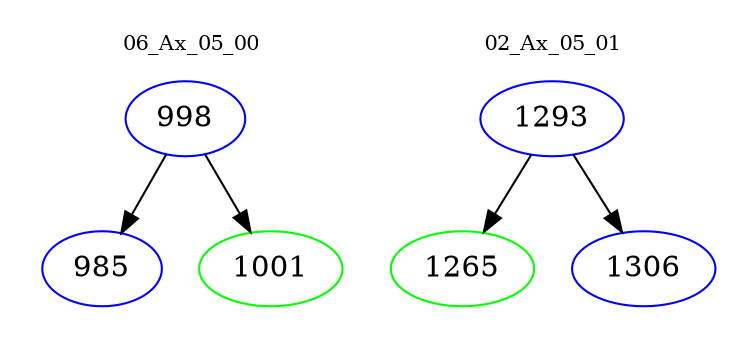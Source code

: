 digraph{
subgraph cluster_0 {
color = white
label = "06_Ax_05_00";
fontsize=10;
T0_998 [label="998", color="blue"]
T0_998 -> T0_985 [color="black"]
T0_985 [label="985", color="blue"]
T0_998 -> T0_1001 [color="black"]
T0_1001 [label="1001", color="green"]
}
subgraph cluster_1 {
color = white
label = "02_Ax_05_01";
fontsize=10;
T1_1293 [label="1293", color="blue"]
T1_1293 -> T1_1265 [color="black"]
T1_1265 [label="1265", color="green"]
T1_1293 -> T1_1306 [color="black"]
T1_1306 [label="1306", color="blue"]
}
}
